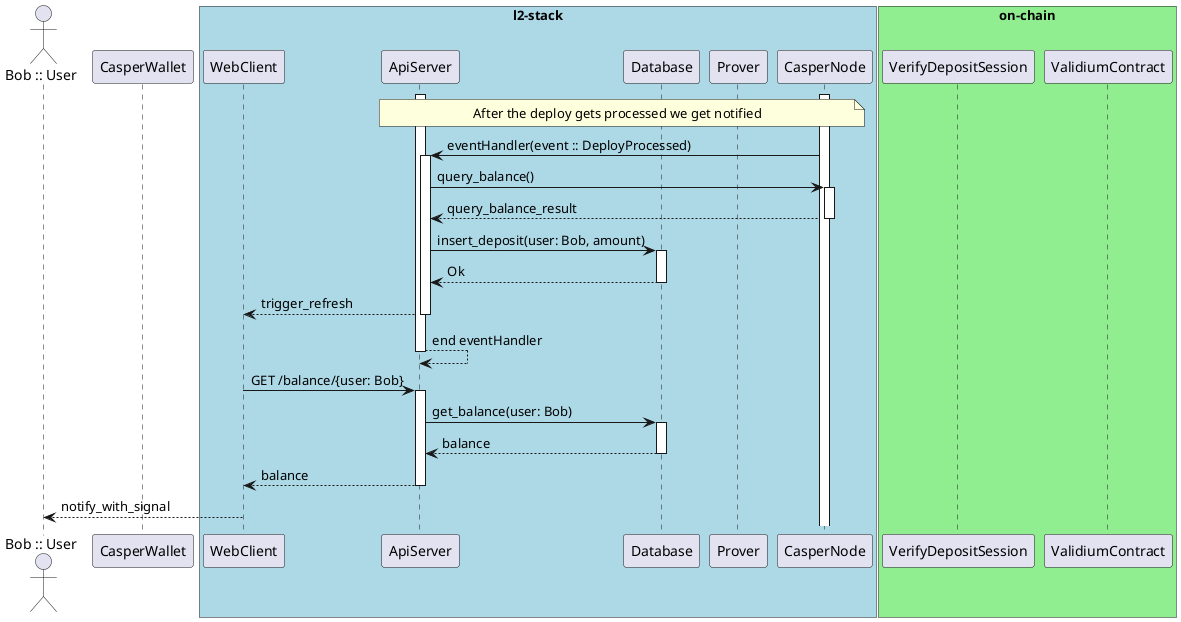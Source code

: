 @startuml
autoactivate on
actor "Bob :: User" as Bob
participant CasperWallet
box "l2-stack" #LightBlue
participant WebClient
participant ApiServer
participant Database
participant Prover
participant CasperNode
end box
box "on-chain" #LightGreen
participant VerifyDepositSession
participant ValidiumContract
end box

activate CasperNode
activate ApiServer

note over CasperNode, ApiServer
After the deploy gets processed we get notified
end note

CasperNode -> ApiServer: eventHandler(event :: DeployProcessed)
ApiServer -> CasperNode: query_balance()
CasperNode --> ApiServer: query_balance_result

ApiServer -> Database: insert_deposit(user: Bob, amount)
Database --> ApiServer: Ok

ApiServer --> WebClient: trigger_refresh
ApiServer --> ApiServer: end eventHandler

WebClient -> ApiServer: GET /balance/{user: Bob}
ApiServer -> Database: get_balance(user: Bob)
Database --> ApiServer: balance
ApiServer --> WebClient: balance
WebClient --> Bob: notify_with_signal

@enduml
